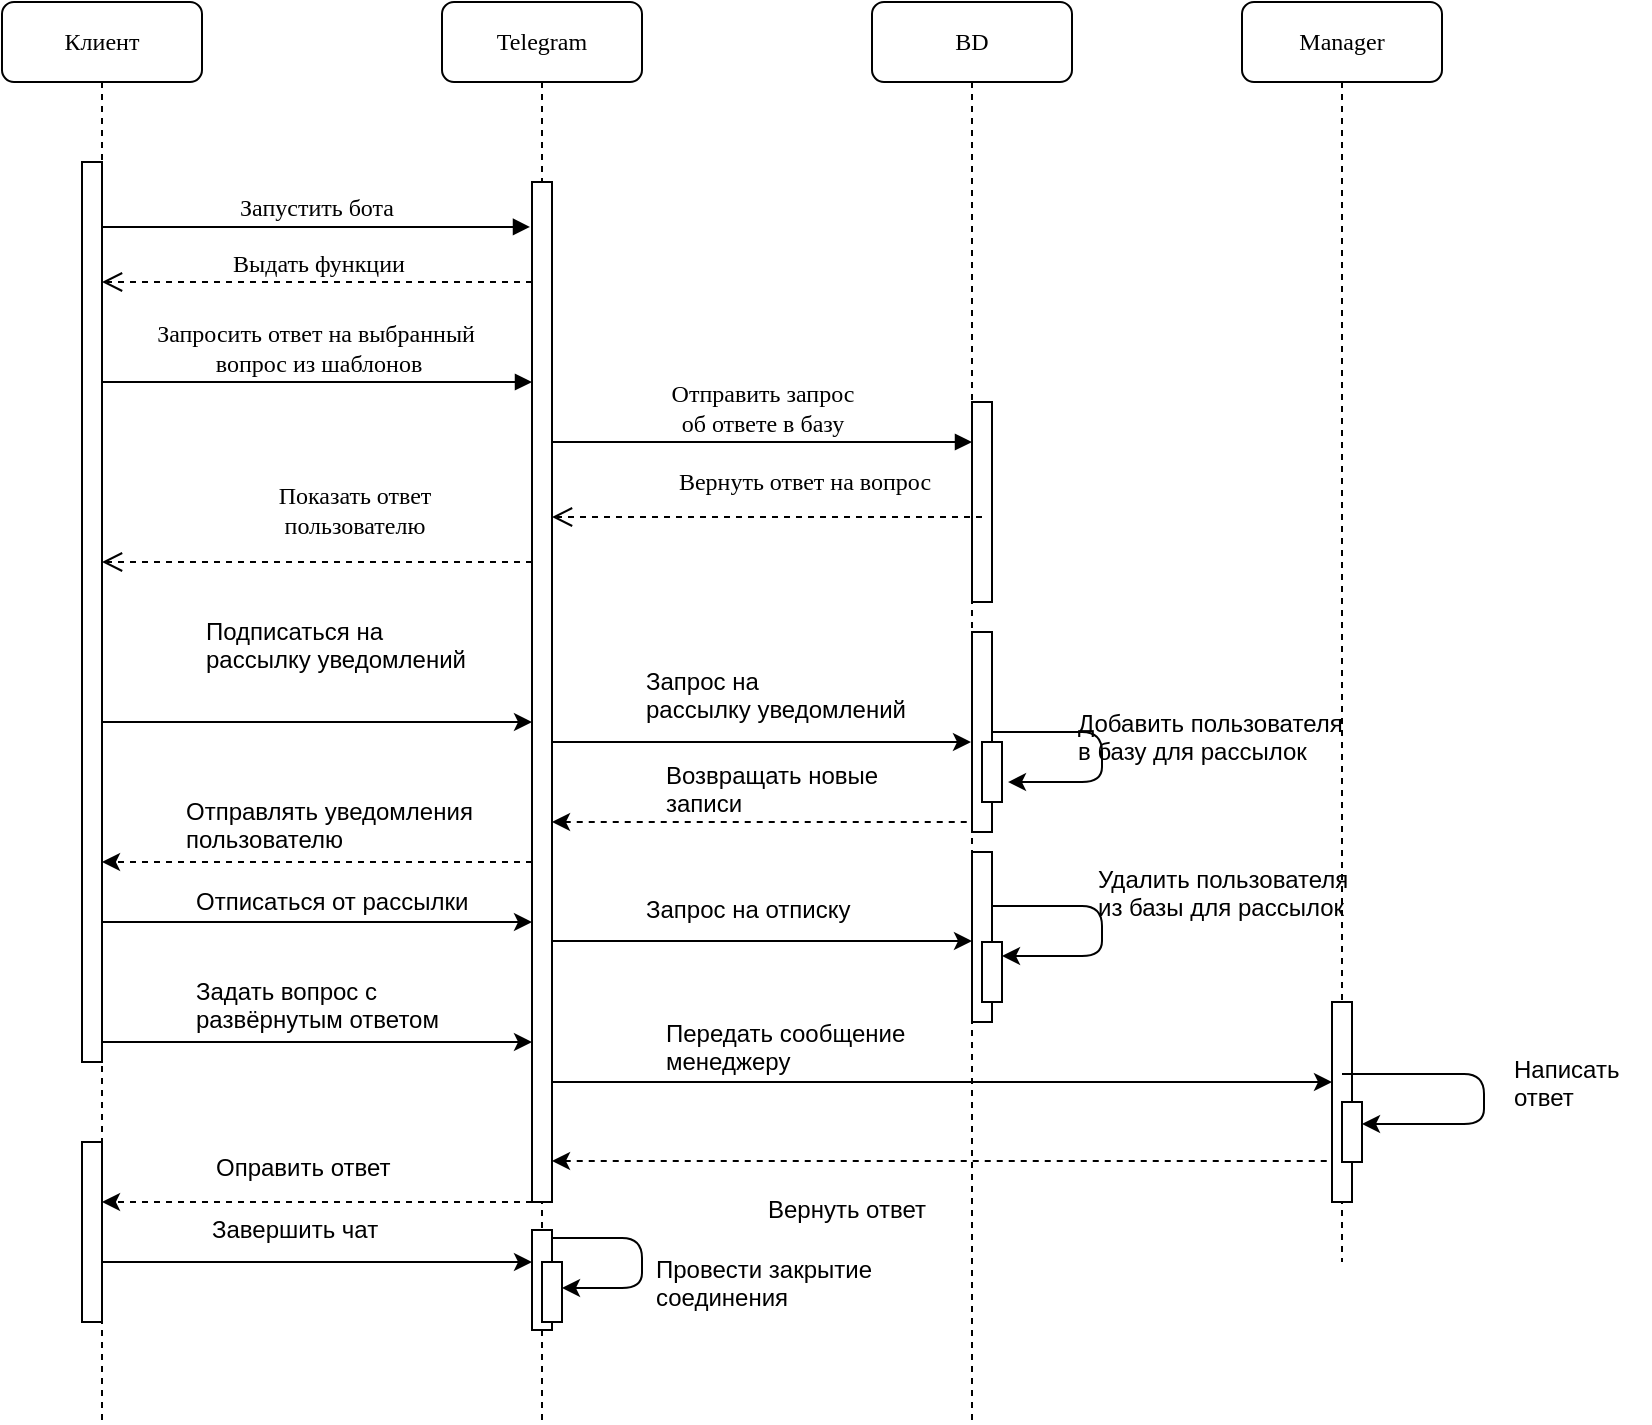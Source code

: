 <mxfile version="10.6.3" type="device"><diagram name="Page-1" id="13e1069c-82ec-6db2-03f1-153e76fe0fe0"><mxGraphModel dx="754" dy="720" grid="1" gridSize="10" guides="1" tooltips="1" connect="1" arrows="1" fold="1" page="1" pageScale="1" pageWidth="1100" pageHeight="850" background="#ffffff" math="0" shadow="0"><root><mxCell id="0"/><mxCell id="1" parent="0"/><mxCell id="7baba1c4bc27f4b0-3" value="Telegram" style="shape=umlLifeline;perimeter=lifelinePerimeter;whiteSpace=wrap;html=1;container=1;collapsible=0;recursiveResize=0;outlineConnect=0;rounded=1;shadow=0;comic=0;labelBackgroundColor=none;strokeColor=#000000;strokeWidth=1;fillColor=#FFFFFF;fontFamily=Verdana;fontSize=12;fontColor=#000000;align=center;" parent="1" vertex="1"><mxGeometry x="320" y="80" width="100" height="710" as="geometry"/></mxCell><mxCell id="7baba1c4bc27f4b0-13" value="" style="html=1;points=[];perimeter=orthogonalPerimeter;rounded=0;shadow=0;comic=0;labelBackgroundColor=none;strokeColor=#000000;strokeWidth=1;fillColor=#FFFFFF;fontFamily=Verdana;fontSize=12;fontColor=#000000;align=center;" parent="7baba1c4bc27f4b0-3" vertex="1"><mxGeometry x="45" y="90" width="10" height="510" as="geometry"/></mxCell><mxCell id="6opgAQVC60P-Fomvx706-48" value="" style="html=1;points=[];perimeter=orthogonalPerimeter;rounded=0;shadow=0;comic=0;labelBackgroundColor=none;strokeColor=#000000;strokeWidth=1;fillColor=#FFFFFF;fontFamily=Verdana;fontSize=12;fontColor=#000000;align=center;" vertex="1" parent="7baba1c4bc27f4b0-3"><mxGeometry x="45" y="614" width="10" height="50" as="geometry"/></mxCell><mxCell id="7baba1c4bc27f4b0-4" value="BD" style="shape=umlLifeline;perimeter=lifelinePerimeter;whiteSpace=wrap;html=1;container=1;collapsible=0;recursiveResize=0;outlineConnect=0;rounded=1;shadow=0;comic=0;labelBackgroundColor=none;strokeColor=#000000;strokeWidth=1;fillColor=#FFFFFF;fontFamily=Verdana;fontSize=12;fontColor=#000000;align=center;" parent="1" vertex="1"><mxGeometry x="535" y="80" width="100" height="710" as="geometry"/></mxCell><mxCell id="6opgAQVC60P-Fomvx706-11" value="" style="html=1;points=[];perimeter=orthogonalPerimeter;rounded=0;shadow=0;comic=0;labelBackgroundColor=none;strokeColor=#000000;strokeWidth=1;fillColor=#FFFFFF;fontFamily=Verdana;fontSize=12;fontColor=#000000;align=center;" vertex="1" parent="7baba1c4bc27f4b0-4"><mxGeometry x="50" y="315" width="10" height="100" as="geometry"/></mxCell><mxCell id="6opgAQVC60P-Fomvx706-16" value="" style="html=1;points=[];perimeter=orthogonalPerimeter;rounded=0;shadow=0;comic=0;labelBackgroundColor=none;strokeColor=#000000;strokeWidth=1;fillColor=#FFFFFF;fontFamily=Verdana;fontSize=12;fontColor=#000000;align=center;" vertex="1" parent="7baba1c4bc27f4b0-4"><mxGeometry x="55" y="370" width="10" height="30" as="geometry"/></mxCell><mxCell id="6opgAQVC60P-Fomvx706-17" value="" style="endArrow=classic;html=1;edgeStyle=orthogonalEdgeStyle;entryX=1.3;entryY=0.667;entryDx=0;entryDy=0;entryPerimeter=0;" edge="1" parent="7baba1c4bc27f4b0-4" source="6opgAQVC60P-Fomvx706-11" target="6opgAQVC60P-Fomvx706-16"><mxGeometry width="50" height="50" relative="1" as="geometry"><mxPoint x="-148" y="369" as="sourcePoint"/><mxPoint x="125" y="400" as="targetPoint"/><Array as="points"><mxPoint x="115" y="365"/><mxPoint x="115" y="390"/></Array></mxGeometry></mxCell><mxCell id="6opgAQVC60P-Fomvx706-23" value="" style="html=1;points=[];perimeter=orthogonalPerimeter;rounded=0;shadow=0;comic=0;labelBackgroundColor=none;strokeColor=#000000;strokeWidth=1;fillColor=#FFFFFF;fontFamily=Verdana;fontSize=12;fontColor=#000000;align=center;" vertex="1" parent="7baba1c4bc27f4b0-4"><mxGeometry x="50" y="425" width="10" height="85" as="geometry"/></mxCell><mxCell id="7baba1c4bc27f4b0-5" value="Manager" style="shape=umlLifeline;perimeter=lifelinePerimeter;whiteSpace=wrap;html=1;container=1;collapsible=0;recursiveResize=0;outlineConnect=0;rounded=1;shadow=0;comic=0;labelBackgroundColor=none;strokeColor=#000000;strokeWidth=1;fillColor=#FFFFFF;fontFamily=Verdana;fontSize=12;fontColor=#000000;align=center;" parent="1" vertex="1"><mxGeometry x="720" y="80" width="100" height="630" as="geometry"/></mxCell><mxCell id="6opgAQVC60P-Fomvx706-34" value="" style="html=1;points=[];perimeter=orthogonalPerimeter;rounded=0;shadow=0;comic=0;labelBackgroundColor=none;strokeColor=#000000;strokeWidth=1;fillColor=#FFFFFF;fontFamily=Verdana;fontSize=12;fontColor=#000000;align=center;" vertex="1" parent="7baba1c4bc27f4b0-5"><mxGeometry x="45" y="500" width="10" height="100" as="geometry"/></mxCell><mxCell id="6opgAQVC60P-Fomvx706-40" value="" style="html=1;points=[];perimeter=orthogonalPerimeter;rounded=0;shadow=0;comic=0;labelBackgroundColor=none;strokeColor=#000000;strokeWidth=1;fillColor=#FFFFFF;fontFamily=Verdana;fontSize=12;fontColor=#000000;align=center;" vertex="1" parent="7baba1c4bc27f4b0-5"><mxGeometry x="50" y="550" width="10" height="30" as="geometry"/></mxCell><mxCell id="6opgAQVC60P-Fomvx706-39" value="" style="endArrow=classic;html=1;edgeStyle=orthogonalEdgeStyle;" edge="1" parent="7baba1c4bc27f4b0-5" source="7baba1c4bc27f4b0-5" target="6opgAQVC60P-Fomvx706-40"><mxGeometry width="50" height="50" relative="1" as="geometry"><mxPoint x="66" y="536" as="sourcePoint"/><mxPoint x="74" y="561" as="targetPoint"/><Array as="points"><mxPoint x="121" y="536"/><mxPoint x="121" y="561"/></Array></mxGeometry></mxCell><mxCell id="7baba1c4bc27f4b0-8" value="Клиент" style="shape=umlLifeline;perimeter=lifelinePerimeter;whiteSpace=wrap;html=1;container=1;collapsible=0;recursiveResize=0;outlineConnect=0;rounded=1;shadow=0;comic=0;labelBackgroundColor=none;strokeColor=#000000;strokeWidth=1;fillColor=#FFFFFF;fontFamily=Verdana;fontSize=12;fontColor=#000000;align=center;" parent="1" vertex="1"><mxGeometry x="100" y="80" width="100" height="710" as="geometry"/></mxCell><mxCell id="7baba1c4bc27f4b0-9" value="" style="html=1;points=[];perimeter=orthogonalPerimeter;rounded=0;shadow=0;comic=0;labelBackgroundColor=none;strokeColor=#000000;strokeWidth=1;fillColor=#FFFFFF;fontFamily=Verdana;fontSize=12;fontColor=#000000;align=center;" parent="7baba1c4bc27f4b0-8" vertex="1"><mxGeometry x="40" y="80" width="10" height="450" as="geometry"/></mxCell><mxCell id="6opgAQVC60P-Fomvx706-47" value="" style="html=1;points=[];perimeter=orthogonalPerimeter;rounded=0;shadow=0;comic=0;labelBackgroundColor=none;strokeColor=#000000;strokeWidth=1;fillColor=#FFFFFF;fontFamily=Verdana;fontSize=12;fontColor=#000000;align=center;" vertex="1" parent="7baba1c4bc27f4b0-8"><mxGeometry x="40" y="570" width="10" height="90" as="geometry"/></mxCell><mxCell id="7baba1c4bc27f4b0-16" value="" style="html=1;points=[];perimeter=orthogonalPerimeter;rounded=0;shadow=0;comic=0;labelBackgroundColor=none;strokeColor=#000000;strokeWidth=1;fillColor=#FFFFFF;fontFamily=Verdana;fontSize=12;fontColor=#000000;align=center;" parent="1" vertex="1"><mxGeometry x="585" y="280" width="10" height="100" as="geometry"/></mxCell><mxCell id="7baba1c4bc27f4b0-17" value="Отправить запрос &lt;br&gt;об ответе в базу" style="html=1;verticalAlign=bottom;endArrow=block;labelBackgroundColor=none;fontFamily=Verdana;fontSize=12;edgeStyle=elbowEdgeStyle;elbow=vertical;" parent="1" source="7baba1c4bc27f4b0-13" target="7baba1c4bc27f4b0-16" edge="1"><mxGeometry relative="1" as="geometry"><mxPoint x="510" y="220" as="sourcePoint"/><Array as="points"><mxPoint x="460" y="300"/></Array></mxGeometry></mxCell><mxCell id="7baba1c4bc27f4b0-11" value="Запустить бота" style="html=1;verticalAlign=bottom;endArrow=block;labelBackgroundColor=none;fontFamily=Verdana;fontSize=12;elbow=vertical;entryX=-0.1;entryY=0.044;entryDx=0;entryDy=0;entryPerimeter=0;" parent="1" source="7baba1c4bc27f4b0-9" target="7baba1c4bc27f4b0-13" edge="1"><mxGeometry relative="1" as="geometry"><mxPoint x="220" y="190" as="sourcePoint"/><mxPoint x="360" y="190" as="targetPoint"/></mxGeometry></mxCell><mxCell id="6opgAQVC60P-Fomvx706-1" value="Выдать функции" style="html=1;verticalAlign=bottom;endArrow=open;dashed=1;endSize=8;labelBackgroundColor=none;fontFamily=Verdana;fontSize=12;elbow=vertical;" edge="1" parent="1" source="7baba1c4bc27f4b0-13" target="7baba1c4bc27f4b0-9"><mxGeometry relative="1" as="geometry"><mxPoint x="605" y="270" as="targetPoint"/><Array as="points"><mxPoint x="190" y="220"/></Array><mxPoint x="350" y="236" as="sourcePoint"/></mxGeometry></mxCell><mxCell id="6opgAQVC60P-Fomvx706-2" value="Запросить ответ на выбранный&amp;nbsp;&lt;br&gt;вопрос из шаблонов" style="html=1;verticalAlign=bottom;endArrow=block;labelBackgroundColor=none;fontFamily=Verdana;fontSize=12;elbow=vertical;" edge="1" parent="1" source="7baba1c4bc27f4b0-9" target="7baba1c4bc27f4b0-13"><mxGeometry relative="1" as="geometry"><mxPoint x="170" y="286" as="sourcePoint"/><mxPoint x="350" y="286" as="targetPoint"/><Array as="points"><mxPoint x="270" y="270"/></Array></mxGeometry></mxCell><mxCell id="6opgAQVC60P-Fomvx706-5" value="Вернуть ответ на вопрос" style="html=1;verticalAlign=bottom;endArrow=open;dashed=1;endSize=8;labelBackgroundColor=none;fontFamily=Verdana;fontSize=12;elbow=vertical;exitX=0.5;exitY=0.575;exitDx=0;exitDy=0;exitPerimeter=0;" edge="1" parent="1" source="7baba1c4bc27f4b0-16" target="7baba1c4bc27f4b0-13"><mxGeometry x="-0.167" y="-9" relative="1" as="geometry"><mxPoint x="370" y="320" as="targetPoint"/><mxPoint x="580" y="349" as="sourcePoint"/><mxPoint as="offset"/></mxGeometry></mxCell><mxCell id="6opgAQVC60P-Fomvx706-7" value="Показать ответ &lt;br&gt;пользователю" style="html=1;verticalAlign=bottom;endArrow=open;dashed=1;endSize=8;labelBackgroundColor=none;fontFamily=Verdana;fontSize=12;elbow=vertical;" edge="1" parent="1" source="7baba1c4bc27f4b0-13" target="7baba1c4bc27f4b0-9"><mxGeometry x="-0.167" y="-9" relative="1" as="geometry"><mxPoint x="170" y="376" as="targetPoint"/><mxPoint x="350" y="381" as="sourcePoint"/><mxPoint as="offset"/><Array as="points"><mxPoint x="270" y="360"/></Array></mxGeometry></mxCell><mxCell id="6opgAQVC60P-Fomvx706-8" value="" style="endArrow=classic;html=1;" edge="1" parent="1" source="7baba1c4bc27f4b0-9" target="7baba1c4bc27f4b0-13"><mxGeometry width="50" height="50" relative="1" as="geometry"><mxPoint x="270" y="500" as="sourcePoint"/><mxPoint x="350" y="439" as="targetPoint"/><Array as="points"><mxPoint x="260" y="440"/></Array></mxGeometry></mxCell><mxCell id="6opgAQVC60P-Fomvx706-9" value="Подписаться на&amp;nbsp;&lt;br&gt;рассылку уведомлений&lt;br&gt;" style="text;html=1;resizable=0;points=[];autosize=1;align=left;verticalAlign=top;spacingTop=-4;" vertex="1" parent="1"><mxGeometry x="200" y="385" width="150" height="30" as="geometry"/></mxCell><mxCell id="6opgAQVC60P-Fomvx706-12" value="" style="endArrow=classic;html=1;" edge="1" parent="1" source="7baba1c4bc27f4b0-13" target="7baba1c4bc27f4b0-4"><mxGeometry width="50" height="50" relative="1" as="geometry"><mxPoint x="390" y="463" as="sourcePoint"/><mxPoint x="500" y="420" as="targetPoint"/><Array as="points"><mxPoint x="480" y="450"/></Array></mxGeometry></mxCell><mxCell id="6opgAQVC60P-Fomvx706-13" value="Запрос на&amp;nbsp;&lt;br&gt;рассылку уведомлений&lt;br&gt;" style="text;html=1;resizable=0;points=[];autosize=1;align=left;verticalAlign=top;spacingTop=-4;" vertex="1" parent="1"><mxGeometry x="420" y="410" width="150" height="30" as="geometry"/></mxCell><mxCell id="6opgAQVC60P-Fomvx706-14" value="" style="endArrow=none;dashed=1;html=1;startArrow=classic;startFill=1;" edge="1" parent="1" source="7baba1c4bc27f4b0-13" target="7baba1c4bc27f4b0-4"><mxGeometry width="50" height="50" relative="1" as="geometry"><mxPoint x="410" y="540" as="sourcePoint"/><mxPoint x="460" y="490" as="targetPoint"/><Array as="points"><mxPoint x="480" y="490"/></Array></mxGeometry></mxCell><mxCell id="6opgAQVC60P-Fomvx706-15" value="Возвращать новые &lt;br&gt;записи" style="text;html=1;resizable=0;points=[];autosize=1;align=left;verticalAlign=top;spacingTop=-4;" vertex="1" parent="1"><mxGeometry x="430" y="457" width="120" height="30" as="geometry"/></mxCell><mxCell id="6opgAQVC60P-Fomvx706-18" value="Добавить пользователя&amp;nbsp;&lt;br&gt;в базу для рассылок&lt;br&gt;" style="text;html=1;resizable=0;points=[];autosize=1;align=left;verticalAlign=top;spacingTop=-4;" vertex="1" parent="1"><mxGeometry x="636" y="431" width="150" height="30" as="geometry"/></mxCell><mxCell id="6opgAQVC60P-Fomvx706-19" value="" style="endArrow=classic;html=1;dashed=1;" edge="1" parent="1" source="7baba1c4bc27f4b0-13" target="7baba1c4bc27f4b0-9"><mxGeometry width="50" height="50" relative="1" as="geometry"><mxPoint x="280" y="530" as="sourcePoint"/><mxPoint x="330" y="480" as="targetPoint"/><Array as="points"><mxPoint x="270" y="510"/></Array></mxGeometry></mxCell><mxCell id="6opgAQVC60P-Fomvx706-20" value="Отправлять уведомления&lt;br&gt;пользователю&lt;br&gt;" style="text;html=1;resizable=0;points=[];autosize=1;align=left;verticalAlign=top;spacingTop=-4;" vertex="1" parent="1"><mxGeometry x="190" y="475" width="160" height="30" as="geometry"/></mxCell><mxCell id="6opgAQVC60P-Fomvx706-21" value="" style="endArrow=classic;html=1;" edge="1" parent="1" source="7baba1c4bc27f4b0-8" target="7baba1c4bc27f4b0-13"><mxGeometry width="50" height="50" relative="1" as="geometry"><mxPoint x="160" y="540" as="sourcePoint"/><mxPoint x="360" y="550" as="targetPoint"/><Array as="points"><mxPoint x="265" y="540"/></Array></mxGeometry></mxCell><mxCell id="6opgAQVC60P-Fomvx706-22" value="Отписаться от рассылки" style="text;html=1;resizable=0;points=[];autosize=1;align=left;verticalAlign=top;spacingTop=-4;" vertex="1" parent="1"><mxGeometry x="195" y="520" width="150" height="20" as="geometry"/></mxCell><mxCell id="6opgAQVC60P-Fomvx706-26" value="" style="endArrow=classic;html=1;" edge="1" parent="1" source="7baba1c4bc27f4b0-13" target="6opgAQVC60P-Fomvx706-23"><mxGeometry width="50" height="50" relative="1" as="geometry"><mxPoint x="390" y="550" as="sourcePoint"/><mxPoint x="570" y="550" as="targetPoint"/><Array as="points"><mxPoint x="495" y="549.5"/></Array></mxGeometry></mxCell><mxCell id="6opgAQVC60P-Fomvx706-27" value="Запрос на отписку" style="text;html=1;resizable=0;points=[];autosize=1;align=left;verticalAlign=top;spacingTop=-4;" vertex="1" parent="1"><mxGeometry x="420" y="524" width="120" height="20" as="geometry"/></mxCell><mxCell id="6opgAQVC60P-Fomvx706-28" value="" style="html=1;points=[];perimeter=orthogonalPerimeter;rounded=0;shadow=0;comic=0;labelBackgroundColor=none;strokeColor=#000000;strokeWidth=1;fillColor=#FFFFFF;fontFamily=Verdana;fontSize=12;fontColor=#000000;align=center;" vertex="1" parent="1"><mxGeometry x="590" y="550" width="10" height="30" as="geometry"/></mxCell><mxCell id="6opgAQVC60P-Fomvx706-29" value="" style="endArrow=classic;html=1;edgeStyle=orthogonalEdgeStyle;" edge="1" parent="1" source="6opgAQVC60P-Fomvx706-23" target="6opgAQVC60P-Fomvx706-28"><mxGeometry width="50" height="50" relative="1" as="geometry"><mxPoint x="595" y="532" as="sourcePoint"/><mxPoint x="603" y="556.5" as="targetPoint"/><Array as="points"><mxPoint x="650" y="532"/><mxPoint x="650" y="557"/></Array></mxGeometry></mxCell><mxCell id="6opgAQVC60P-Fomvx706-30" value="Удалить пользователя&lt;br&gt;из базы для рассылок&lt;br&gt;" style="text;html=1;resizable=0;points=[];autosize=1;align=left;verticalAlign=top;spacingTop=-4;" vertex="1" parent="1"><mxGeometry x="646" y="509" width="140" height="30" as="geometry"/></mxCell><mxCell id="6opgAQVC60P-Fomvx706-32" value="" style="endArrow=classic;html=1;" edge="1" parent="1" source="7baba1c4bc27f4b0-8" target="7baba1c4bc27f4b0-13"><mxGeometry width="50" height="50" relative="1" as="geometry"><mxPoint x="170" y="600" as="sourcePoint"/><mxPoint x="360" y="600" as="targetPoint"/><Array as="points"><mxPoint x="260" y="600"/></Array></mxGeometry></mxCell><mxCell id="6opgAQVC60P-Fomvx706-33" value="Задать вопрос с&amp;nbsp;&lt;br&gt;развёрнутым ответом&lt;br&gt;" style="text;html=1;resizable=0;points=[];autosize=1;align=left;verticalAlign=top;spacingTop=-4;" vertex="1" parent="1"><mxGeometry x="195" y="565" width="140" height="30" as="geometry"/></mxCell><mxCell id="6opgAQVC60P-Fomvx706-37" value="" style="endArrow=classic;html=1;" edge="1" parent="1" source="7baba1c4bc27f4b0-13" target="6opgAQVC60P-Fomvx706-34"><mxGeometry width="50" height="50" relative="1" as="geometry"><mxPoint x="470" y="670" as="sourcePoint"/><mxPoint x="520" y="620" as="targetPoint"/><Array as="points"><mxPoint x="570" y="620"/></Array></mxGeometry></mxCell><mxCell id="6opgAQVC60P-Fomvx706-38" value="Передать сообщение&lt;br&gt;менеджеру&lt;br&gt;" style="text;html=1;resizable=0;points=[];autosize=1;align=left;verticalAlign=top;spacingTop=-4;" vertex="1" parent="1"><mxGeometry x="430" y="586" width="140" height="30" as="geometry"/></mxCell><mxCell id="6opgAQVC60P-Fomvx706-41" value="Написать&lt;br&gt;ответ&lt;br&gt;" style="text;html=1;resizable=0;points=[];autosize=1;align=left;verticalAlign=top;spacingTop=-4;" vertex="1" parent="1"><mxGeometry x="854" y="604" width="70" height="30" as="geometry"/></mxCell><mxCell id="6opgAQVC60P-Fomvx706-43" value="" style="endArrow=none;dashed=1;html=1;startArrow=classic;startFill=1;" edge="1" parent="1" source="7baba1c4bc27f4b0-13" target="6opgAQVC60P-Fomvx706-34"><mxGeometry width="50" height="50" relative="1" as="geometry"><mxPoint x="531.5" y="659.5" as="sourcePoint"/><mxPoint x="741" y="659.5" as="targetPoint"/><Array as="points"><mxPoint x="636.5" y="659.5"/></Array></mxGeometry></mxCell><mxCell id="6opgAQVC60P-Fomvx706-44" value="Вернуть ответ" style="text;html=1;resizable=0;points=[];autosize=1;align=left;verticalAlign=top;spacingTop=-4;" vertex="1" parent="1"><mxGeometry x="481" y="674" width="90" height="20" as="geometry"/></mxCell><mxCell id="6opgAQVC60P-Fomvx706-45" value="" style="endArrow=classic;html=1;dashed=1;" edge="1" parent="1" source="7baba1c4bc27f4b0-13" target="7baba1c4bc27f4b0-8"><mxGeometry width="50" height="50" relative="1" as="geometry"><mxPoint x="160" y="630" as="sourcePoint"/><mxPoint x="370" y="630" as="targetPoint"/><Array as="points"><mxPoint x="265" y="680"/></Array></mxGeometry></mxCell><mxCell id="6opgAQVC60P-Fomvx706-46" value="Оправить ответ" style="text;html=1;resizable=0;points=[];autosize=1;align=left;verticalAlign=top;spacingTop=-4;" vertex="1" parent="1"><mxGeometry x="205" y="653" width="100" height="20" as="geometry"/></mxCell><mxCell id="6opgAQVC60P-Fomvx706-49" value="" style="endArrow=classic;html=1;" edge="1" parent="1" source="7baba1c4bc27f4b0-8" target="6opgAQVC60P-Fomvx706-48"><mxGeometry width="50" height="50" relative="1" as="geometry"><mxPoint x="250" y="780" as="sourcePoint"/><mxPoint x="350" y="732" as="targetPoint"/><Array as="points"><mxPoint x="260" y="710"/></Array></mxGeometry></mxCell><mxCell id="6opgAQVC60P-Fomvx706-50" value="Завершить чат" style="text;html=1;resizable=0;points=[];autosize=1;align=left;verticalAlign=top;spacingTop=-4;" vertex="1" parent="1"><mxGeometry x="203" y="684" width="100" height="20" as="geometry"/></mxCell><mxCell id="6opgAQVC60P-Fomvx706-51" value="" style="endArrow=classic;html=1;edgeStyle=orthogonalEdgeStyle;" edge="1" parent="1" source="6opgAQVC60P-Fomvx706-48" target="6opgAQVC60P-Fomvx706-52"><mxGeometry width="50" height="50" relative="1" as="geometry"><mxPoint x="392.5" y="697.5" as="sourcePoint"/><mxPoint x="400.5" y="722.5" as="targetPoint"/><Array as="points"><mxPoint x="420" y="698"/><mxPoint x="420" y="723"/></Array></mxGeometry></mxCell><mxCell id="6opgAQVC60P-Fomvx706-52" value="" style="html=1;points=[];perimeter=orthogonalPerimeter;rounded=0;shadow=0;comic=0;labelBackgroundColor=none;strokeColor=#000000;strokeWidth=1;fillColor=#FFFFFF;fontFamily=Verdana;fontSize=12;fontColor=#000000;align=center;" vertex="1" parent="1"><mxGeometry x="370" y="710" width="10" height="30" as="geometry"/></mxCell><mxCell id="6opgAQVC60P-Fomvx706-53" value="Провести закрытие&amp;nbsp;&lt;br&gt;соединения&lt;br&gt;" style="text;html=1;resizable=0;points=[];autosize=1;align=left;verticalAlign=top;spacingTop=-4;" vertex="1" parent="1"><mxGeometry x="425" y="704" width="130" height="30" as="geometry"/></mxCell></root></mxGraphModel></diagram></mxfile>
